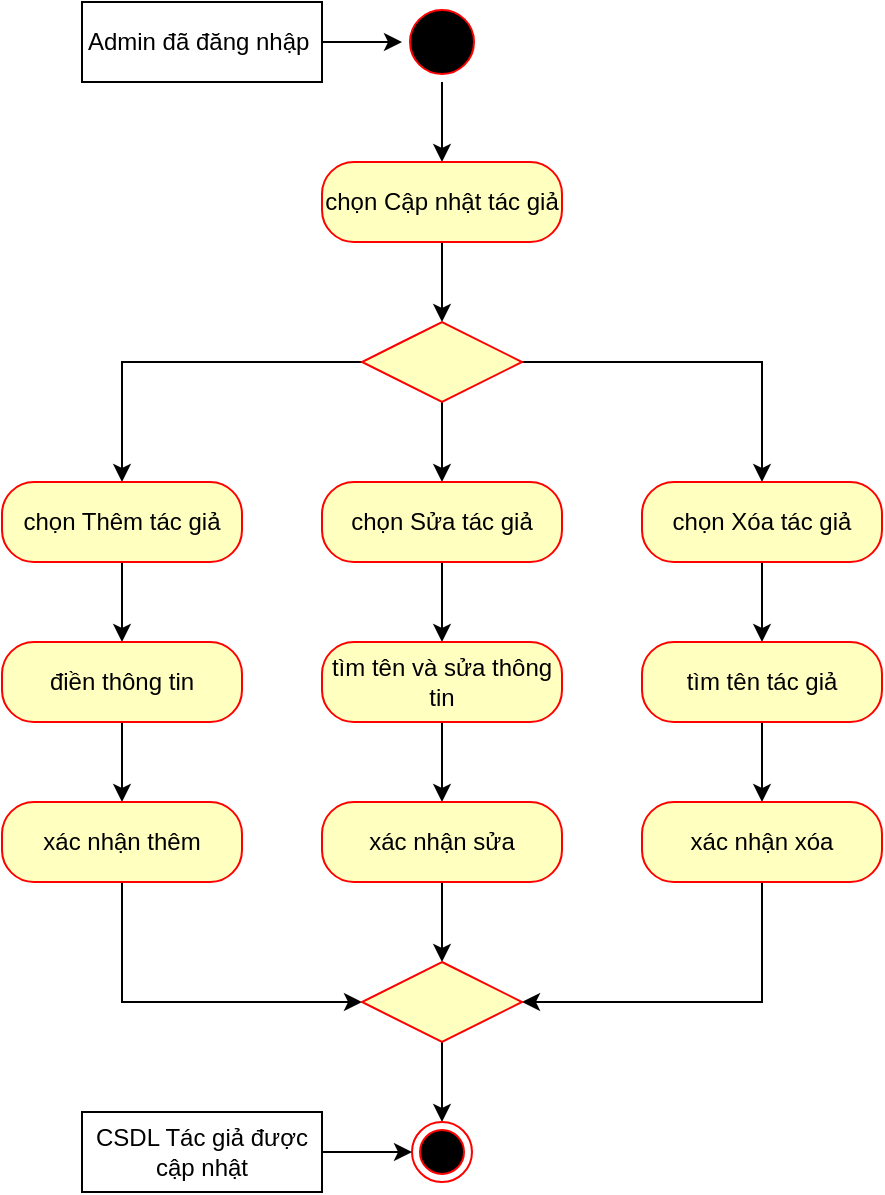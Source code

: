 <mxfile version="23.1.6" type="github">
  <diagram name="Page-1" id="krELMuio1fkHTGU1GRgL">
    <mxGraphModel dx="948" dy="521" grid="1" gridSize="10" guides="1" tooltips="1" connect="1" arrows="1" fold="1" page="1" pageScale="1" pageWidth="850" pageHeight="1100" math="0" shadow="0">
      <root>
        <mxCell id="0" />
        <mxCell id="1" parent="0" />
        <mxCell id="aUCiBmImukTTvh4hjps6-1" value="" style="edgeStyle=orthogonalEdgeStyle;rounded=0;orthogonalLoop=1;jettySize=auto;html=1;" edge="1" parent="1" source="aUCiBmImukTTvh4hjps6-2" target="aUCiBmImukTTvh4hjps6-4">
          <mxGeometry relative="1" as="geometry" />
        </mxCell>
        <mxCell id="aUCiBmImukTTvh4hjps6-2" value="" style="ellipse;html=1;shape=startState;fillColor=#000000;strokeColor=#ff0000;" vertex="1" parent="1">
          <mxGeometry x="360" y="80" width="40" height="40" as="geometry" />
        </mxCell>
        <mxCell id="aUCiBmImukTTvh4hjps6-3" value="" style="edgeStyle=orthogonalEdgeStyle;rounded=0;orthogonalLoop=1;jettySize=auto;html=1;" edge="1" parent="1" source="aUCiBmImukTTvh4hjps6-4" target="aUCiBmImukTTvh4hjps6-10">
          <mxGeometry relative="1" as="geometry" />
        </mxCell>
        <mxCell id="aUCiBmImukTTvh4hjps6-4" value="chọn Cập nhật tác giả" style="rounded=1;whiteSpace=wrap;html=1;arcSize=40;fontColor=#000000;fillColor=#ffffc0;strokeColor=#ff0000;" vertex="1" parent="1">
          <mxGeometry x="320" y="160" width="120" height="40" as="geometry" />
        </mxCell>
        <mxCell id="aUCiBmImukTTvh4hjps6-5" value="" style="edgeStyle=orthogonalEdgeStyle;rounded=0;orthogonalLoop=1;jettySize=auto;html=1;" edge="1" parent="1" source="aUCiBmImukTTvh4hjps6-6" target="aUCiBmImukTTvh4hjps6-2">
          <mxGeometry relative="1" as="geometry" />
        </mxCell>
        <mxCell id="aUCiBmImukTTvh4hjps6-6" value="Admin đã đăng nhập&amp;nbsp;" style="html=1;whiteSpace=wrap;" vertex="1" parent="1">
          <mxGeometry x="200" y="80" width="120" height="40" as="geometry" />
        </mxCell>
        <mxCell id="aUCiBmImukTTvh4hjps6-7" style="edgeStyle=orthogonalEdgeStyle;rounded=0;orthogonalLoop=1;jettySize=auto;html=1;exitX=0;exitY=0.5;exitDx=0;exitDy=0;entryX=0.5;entryY=0;entryDx=0;entryDy=0;" edge="1" parent="1" source="aUCiBmImukTTvh4hjps6-10" target="aUCiBmImukTTvh4hjps6-12">
          <mxGeometry relative="1" as="geometry" />
        </mxCell>
        <mxCell id="aUCiBmImukTTvh4hjps6-8" value="" style="edgeStyle=orthogonalEdgeStyle;rounded=0;orthogonalLoop=1;jettySize=auto;html=1;" edge="1" parent="1" source="aUCiBmImukTTvh4hjps6-10" target="aUCiBmImukTTvh4hjps6-14">
          <mxGeometry relative="1" as="geometry" />
        </mxCell>
        <mxCell id="aUCiBmImukTTvh4hjps6-9" style="edgeStyle=orthogonalEdgeStyle;rounded=0;orthogonalLoop=1;jettySize=auto;html=1;exitX=1;exitY=0.5;exitDx=0;exitDy=0;" edge="1" parent="1" source="aUCiBmImukTTvh4hjps6-10" target="aUCiBmImukTTvh4hjps6-16">
          <mxGeometry relative="1" as="geometry" />
        </mxCell>
        <mxCell id="aUCiBmImukTTvh4hjps6-10" value="" style="rhombus;whiteSpace=wrap;html=1;fillColor=#ffffc0;strokeColor=#ff0000;fontColor=#000000;rounded=1;arcSize=0;" vertex="1" parent="1">
          <mxGeometry x="340" y="240" width="80" height="40" as="geometry" />
        </mxCell>
        <mxCell id="aUCiBmImukTTvh4hjps6-11" value="" style="edgeStyle=orthogonalEdgeStyle;rounded=0;orthogonalLoop=1;jettySize=auto;html=1;" edge="1" parent="1" source="aUCiBmImukTTvh4hjps6-12" target="aUCiBmImukTTvh4hjps6-18">
          <mxGeometry relative="1" as="geometry" />
        </mxCell>
        <mxCell id="aUCiBmImukTTvh4hjps6-12" value="chọn Thêm tác giả" style="rounded=1;whiteSpace=wrap;html=1;arcSize=40;fontColor=#000000;fillColor=#ffffc0;strokeColor=#ff0000;" vertex="1" parent="1">
          <mxGeometry x="160" y="320" width="120" height="40" as="geometry" />
        </mxCell>
        <mxCell id="aUCiBmImukTTvh4hjps6-13" value="" style="edgeStyle=orthogonalEdgeStyle;rounded=0;orthogonalLoop=1;jettySize=auto;html=1;" edge="1" parent="1" source="aUCiBmImukTTvh4hjps6-14" target="aUCiBmImukTTvh4hjps6-20">
          <mxGeometry relative="1" as="geometry" />
        </mxCell>
        <mxCell id="aUCiBmImukTTvh4hjps6-14" value="chọn Sửa tác giả" style="rounded=1;whiteSpace=wrap;html=1;arcSize=40;fontColor=#000000;fillColor=#ffffc0;strokeColor=#ff0000;" vertex="1" parent="1">
          <mxGeometry x="320" y="320" width="120" height="40" as="geometry" />
        </mxCell>
        <mxCell id="aUCiBmImukTTvh4hjps6-15" value="" style="edgeStyle=orthogonalEdgeStyle;rounded=0;orthogonalLoop=1;jettySize=auto;html=1;" edge="1" parent="1" source="aUCiBmImukTTvh4hjps6-16" target="aUCiBmImukTTvh4hjps6-22">
          <mxGeometry relative="1" as="geometry" />
        </mxCell>
        <mxCell id="aUCiBmImukTTvh4hjps6-16" value="chọn Xóa tác giả" style="rounded=1;whiteSpace=wrap;html=1;arcSize=40;fontColor=#000000;fillColor=#ffffc0;strokeColor=#ff0000;" vertex="1" parent="1">
          <mxGeometry x="480" y="320" width="120" height="40" as="geometry" />
        </mxCell>
        <mxCell id="aUCiBmImukTTvh4hjps6-17" value="" style="edgeStyle=orthogonalEdgeStyle;rounded=0;orthogonalLoop=1;jettySize=auto;html=1;" edge="1" parent="1" source="aUCiBmImukTTvh4hjps6-18" target="aUCiBmImukTTvh4hjps6-24">
          <mxGeometry relative="1" as="geometry" />
        </mxCell>
        <mxCell id="aUCiBmImukTTvh4hjps6-18" value="điền thông tin" style="rounded=1;whiteSpace=wrap;html=1;arcSize=40;fontColor=#000000;fillColor=#ffffc0;strokeColor=#ff0000;" vertex="1" parent="1">
          <mxGeometry x="160" y="400" width="120" height="40" as="geometry" />
        </mxCell>
        <mxCell id="aUCiBmImukTTvh4hjps6-19" value="" style="edgeStyle=orthogonalEdgeStyle;rounded=0;orthogonalLoop=1;jettySize=auto;html=1;" edge="1" parent="1" source="aUCiBmImukTTvh4hjps6-20" target="aUCiBmImukTTvh4hjps6-26">
          <mxGeometry relative="1" as="geometry" />
        </mxCell>
        <mxCell id="aUCiBmImukTTvh4hjps6-20" value="tìm tên và sửa thông tin" style="rounded=1;whiteSpace=wrap;html=1;arcSize=40;fontColor=#000000;fillColor=#ffffc0;strokeColor=#ff0000;" vertex="1" parent="1">
          <mxGeometry x="320" y="400" width="120" height="40" as="geometry" />
        </mxCell>
        <mxCell id="aUCiBmImukTTvh4hjps6-21" value="" style="edgeStyle=orthogonalEdgeStyle;rounded=0;orthogonalLoop=1;jettySize=auto;html=1;" edge="1" parent="1" source="aUCiBmImukTTvh4hjps6-22" target="aUCiBmImukTTvh4hjps6-28">
          <mxGeometry relative="1" as="geometry" />
        </mxCell>
        <mxCell id="aUCiBmImukTTvh4hjps6-22" value="tìm tên tác giả" style="rounded=1;whiteSpace=wrap;html=1;arcSize=40;fontColor=#000000;fillColor=#ffffc0;strokeColor=#ff0000;" vertex="1" parent="1">
          <mxGeometry x="480" y="400" width="120" height="40" as="geometry" />
        </mxCell>
        <mxCell id="aUCiBmImukTTvh4hjps6-23" style="edgeStyle=orthogonalEdgeStyle;rounded=0;orthogonalLoop=1;jettySize=auto;html=1;exitX=0.5;exitY=1;exitDx=0;exitDy=0;entryX=0;entryY=0.5;entryDx=0;entryDy=0;" edge="1" parent="1" source="aUCiBmImukTTvh4hjps6-24" target="aUCiBmImukTTvh4hjps6-30">
          <mxGeometry relative="1" as="geometry" />
        </mxCell>
        <mxCell id="aUCiBmImukTTvh4hjps6-24" value="xác nhận thêm" style="rounded=1;whiteSpace=wrap;html=1;arcSize=40;fontColor=#000000;fillColor=#ffffc0;strokeColor=#ff0000;" vertex="1" parent="1">
          <mxGeometry x="160" y="480" width="120" height="40" as="geometry" />
        </mxCell>
        <mxCell id="aUCiBmImukTTvh4hjps6-25" style="edgeStyle=orthogonalEdgeStyle;rounded=0;orthogonalLoop=1;jettySize=auto;html=1;exitX=0.5;exitY=1;exitDx=0;exitDy=0;entryX=0.5;entryY=0;entryDx=0;entryDy=0;" edge="1" parent="1" source="aUCiBmImukTTvh4hjps6-26" target="aUCiBmImukTTvh4hjps6-30">
          <mxGeometry relative="1" as="geometry" />
        </mxCell>
        <mxCell id="aUCiBmImukTTvh4hjps6-26" value="xác nhận sửa" style="rounded=1;whiteSpace=wrap;html=1;arcSize=40;fontColor=#000000;fillColor=#ffffc0;strokeColor=#ff0000;" vertex="1" parent="1">
          <mxGeometry x="320" y="480" width="120" height="40" as="geometry" />
        </mxCell>
        <mxCell id="aUCiBmImukTTvh4hjps6-27" style="edgeStyle=orthogonalEdgeStyle;rounded=0;orthogonalLoop=1;jettySize=auto;html=1;exitX=0.5;exitY=1;exitDx=0;exitDy=0;entryX=1;entryY=0.5;entryDx=0;entryDy=0;" edge="1" parent="1" source="aUCiBmImukTTvh4hjps6-28" target="aUCiBmImukTTvh4hjps6-30">
          <mxGeometry relative="1" as="geometry" />
        </mxCell>
        <mxCell id="aUCiBmImukTTvh4hjps6-28" value="xác nhận xóa" style="rounded=1;whiteSpace=wrap;html=1;arcSize=40;fontColor=#000000;fillColor=#ffffc0;strokeColor=#ff0000;" vertex="1" parent="1">
          <mxGeometry x="480" y="480" width="120" height="40" as="geometry" />
        </mxCell>
        <mxCell id="aUCiBmImukTTvh4hjps6-29" style="edgeStyle=orthogonalEdgeStyle;rounded=0;orthogonalLoop=1;jettySize=auto;html=1;exitX=0.5;exitY=1;exitDx=0;exitDy=0;entryX=0.5;entryY=0;entryDx=0;entryDy=0;" edge="1" parent="1" source="aUCiBmImukTTvh4hjps6-30" target="aUCiBmImukTTvh4hjps6-31">
          <mxGeometry relative="1" as="geometry" />
        </mxCell>
        <mxCell id="aUCiBmImukTTvh4hjps6-30" value="" style="rhombus;whiteSpace=wrap;html=1;fontColor=#000000;fillColor=#ffffc0;strokeColor=#ff0000;" vertex="1" parent="1">
          <mxGeometry x="340" y="560" width="80" height="40" as="geometry" />
        </mxCell>
        <mxCell id="aUCiBmImukTTvh4hjps6-31" value="" style="ellipse;html=1;shape=endState;fillColor=#000000;strokeColor=#ff0000;" vertex="1" parent="1">
          <mxGeometry x="365" y="640" width="30" height="30" as="geometry" />
        </mxCell>
        <mxCell id="aUCiBmImukTTvh4hjps6-32" value="" style="edgeStyle=orthogonalEdgeStyle;rounded=0;orthogonalLoop=1;jettySize=auto;html=1;" edge="1" parent="1" source="aUCiBmImukTTvh4hjps6-33" target="aUCiBmImukTTvh4hjps6-31">
          <mxGeometry relative="1" as="geometry" />
        </mxCell>
        <mxCell id="aUCiBmImukTTvh4hjps6-33" value="CSDL Tác giả được cập nhật" style="html=1;whiteSpace=wrap;" vertex="1" parent="1">
          <mxGeometry x="200" y="635" width="120" height="40" as="geometry" />
        </mxCell>
      </root>
    </mxGraphModel>
  </diagram>
</mxfile>
